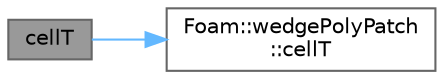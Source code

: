 digraph "cellT"
{
 // LATEX_PDF_SIZE
  bgcolor="transparent";
  edge [fontname=Helvetica,fontsize=10,labelfontname=Helvetica,labelfontsize=10];
  node [fontname=Helvetica,fontsize=10,shape=box,height=0.2,width=0.4];
  rankdir="LR";
  Node1 [id="Node000001",label="cellT",height=0.2,width=0.4,color="gray40", fillcolor="grey60", style="filled", fontcolor="black",tooltip=" "];
  Node1 -> Node2 [id="edge1_Node000001_Node000002",color="steelblue1",style="solid",tooltip=" "];
  Node2 [id="Node000002",label="Foam::wedgePolyPatch\l::cellT",height=0.2,width=0.4,color="grey40", fillcolor="white", style="filled",URL="$classFoam_1_1wedgePolyPatch.html#ab29b7219a1f64a53ed76ee3e46370abe",tooltip=" "];
}
